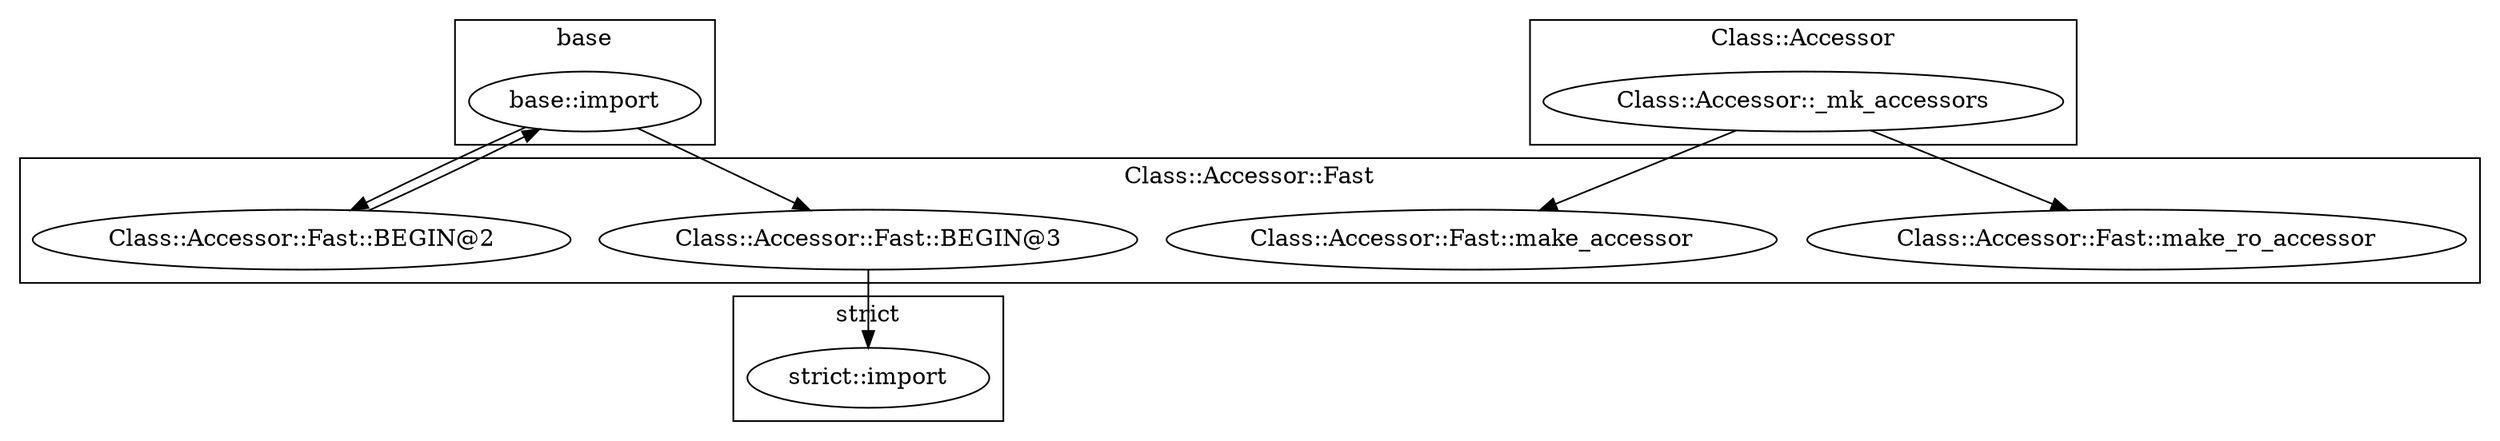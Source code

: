 digraph {
graph [overlap=false]
subgraph cluster_Class_Accessor_Fast {
	label="Class::Accessor::Fast";
	"Class::Accessor::Fast::make_ro_accessor";
	"Class::Accessor::Fast::BEGIN@2";
	"Class::Accessor::Fast::make_accessor";
	"Class::Accessor::Fast::BEGIN@3";
}
subgraph cluster_base {
	label="base";
	"base::import";
}
subgraph cluster_strict {
	label="strict";
	"strict::import";
}
subgraph cluster_Class_Accessor {
	label="Class::Accessor";
	"Class::Accessor::_mk_accessors";
}
"base::import" -> "Class::Accessor::Fast::BEGIN@2";
"Class::Accessor::Fast::BEGIN@2" -> "base::import";
"base::import" -> "Class::Accessor::Fast::BEGIN@3";
"Class::Accessor::_mk_accessors" -> "Class::Accessor::Fast::make_ro_accessor";
"Class::Accessor::Fast::BEGIN@3" -> "strict::import";
"Class::Accessor::_mk_accessors" -> "Class::Accessor::Fast::make_accessor";
}
